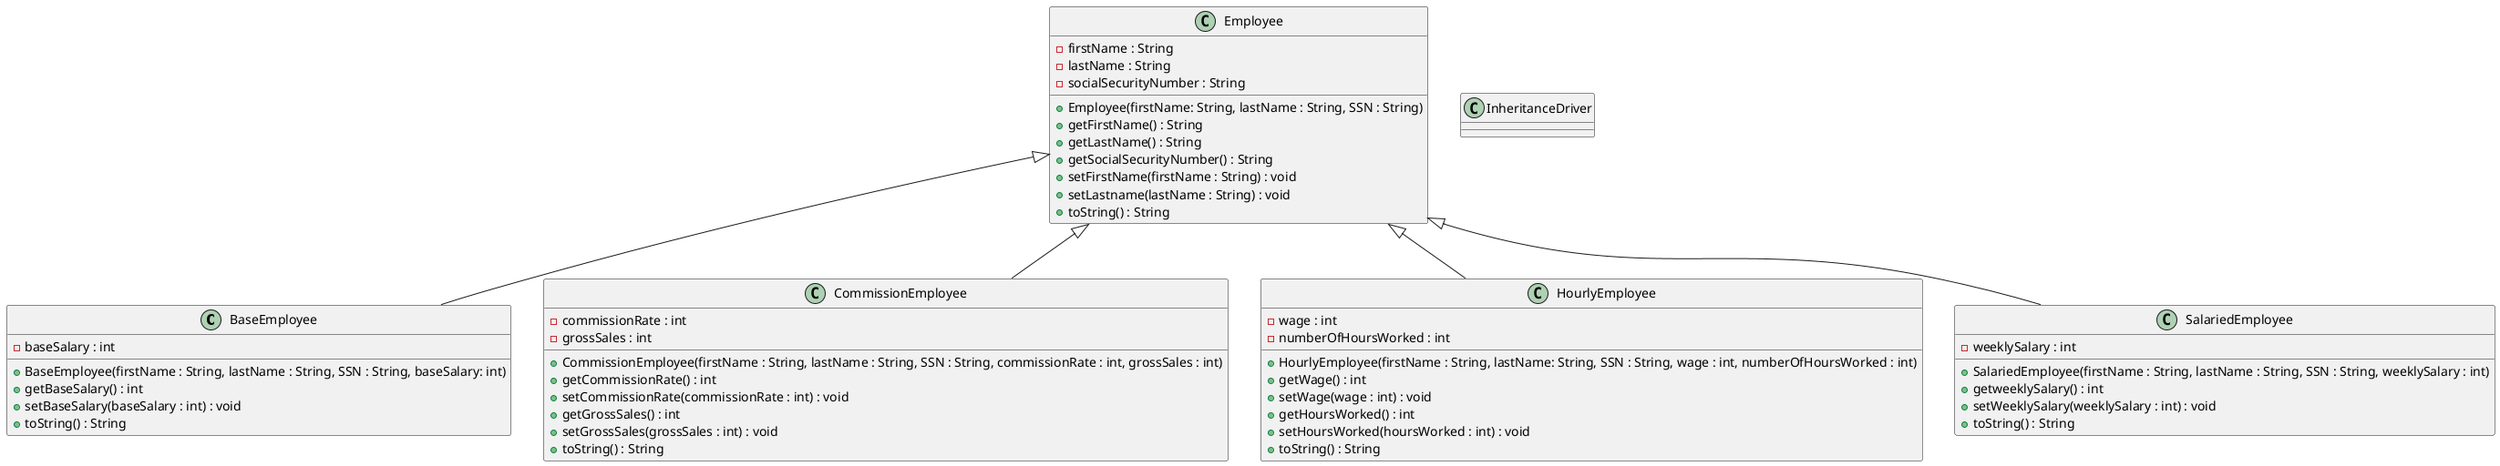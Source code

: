 @startuml classDiagramInheritance

class BaseEmployee {
    - baseSalary : int 

    + BaseEmployee(firstName : String, lastName : String, SSN : String, baseSalary: int)
    + getBaseSalary() : int  
    + setBaseSalary(baseSalary : int) : void
    + toString() : String
}

class CommissionEmployee {
    - commissionRate : int
    - grossSales : int

    + CommissionEmployee(firstName : String, lastName : String, SSN : String, commissionRate : int, grossSales : int)
    + getCommissionRate() : int
    + setCommissionRate(commissionRate : int) : void
    + getGrossSales() : int
    + setGrossSales(grossSales : int) : void
    + toString() : String 
}

class Employee {
    - firstName : String
    - lastName : String
    - socialSecurityNumber : String

    + Employee(firstName: String, lastName : String, SSN : String)
    + getFirstName() : String
    + getLastName() : String
    + getSocialSecurityNumber() : String
    + setFirstName(firstName : String) : void
    + setLastname(lastName : String) : void 
    + toString() : String

}

class HourlyEmployee {
    - wage : int
    - numberOfHoursWorked : int

    + HourlyEmployee(firstName : String, lastName: String, SSN : String, wage : int, numberOfHoursWorked : int)
    + getWage() : int
    + setWage(wage : int) : void
    + getHoursWorked() : int 
    + setHoursWorked(hoursWorked : int) : void
    + toString() : String
}

class SalariedEmployee {
    - weeklySalary : int

    + SalariedEmployee(firstName : String, lastName : String, SSN : String, weeklySalary : int)
    + getweeklySalary() : int 
    + setWeeklySalary(weeklySalary : int) : void
    + toString() : String
    }

class InheritanceDriver {
    
}

Employee <|-- CommissionEmployee
Employee <|-- BaseEmployee
Employee <|-- HourlyEmployee
Employee <|-- SalariedEmployee
@enduml 



